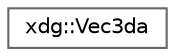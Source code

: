 digraph "Graphical Class Hierarchy"
{
 // LATEX_PDF_SIZE
  bgcolor="transparent";
  edge [fontname=Helvetica,fontsize=10,labelfontname=Helvetica,labelfontsize=10];
  node [fontname=Helvetica,fontsize=10,shape=box,height=0.2,width=0.4];
  rankdir="LR";
  Node0 [id="Node000000",label="xdg::Vec3da",height=0.2,width=0.4,color="grey40", fillcolor="white", style="filled",URL="$structxdg_1_1Vec3da.html",tooltip=" "];
}
